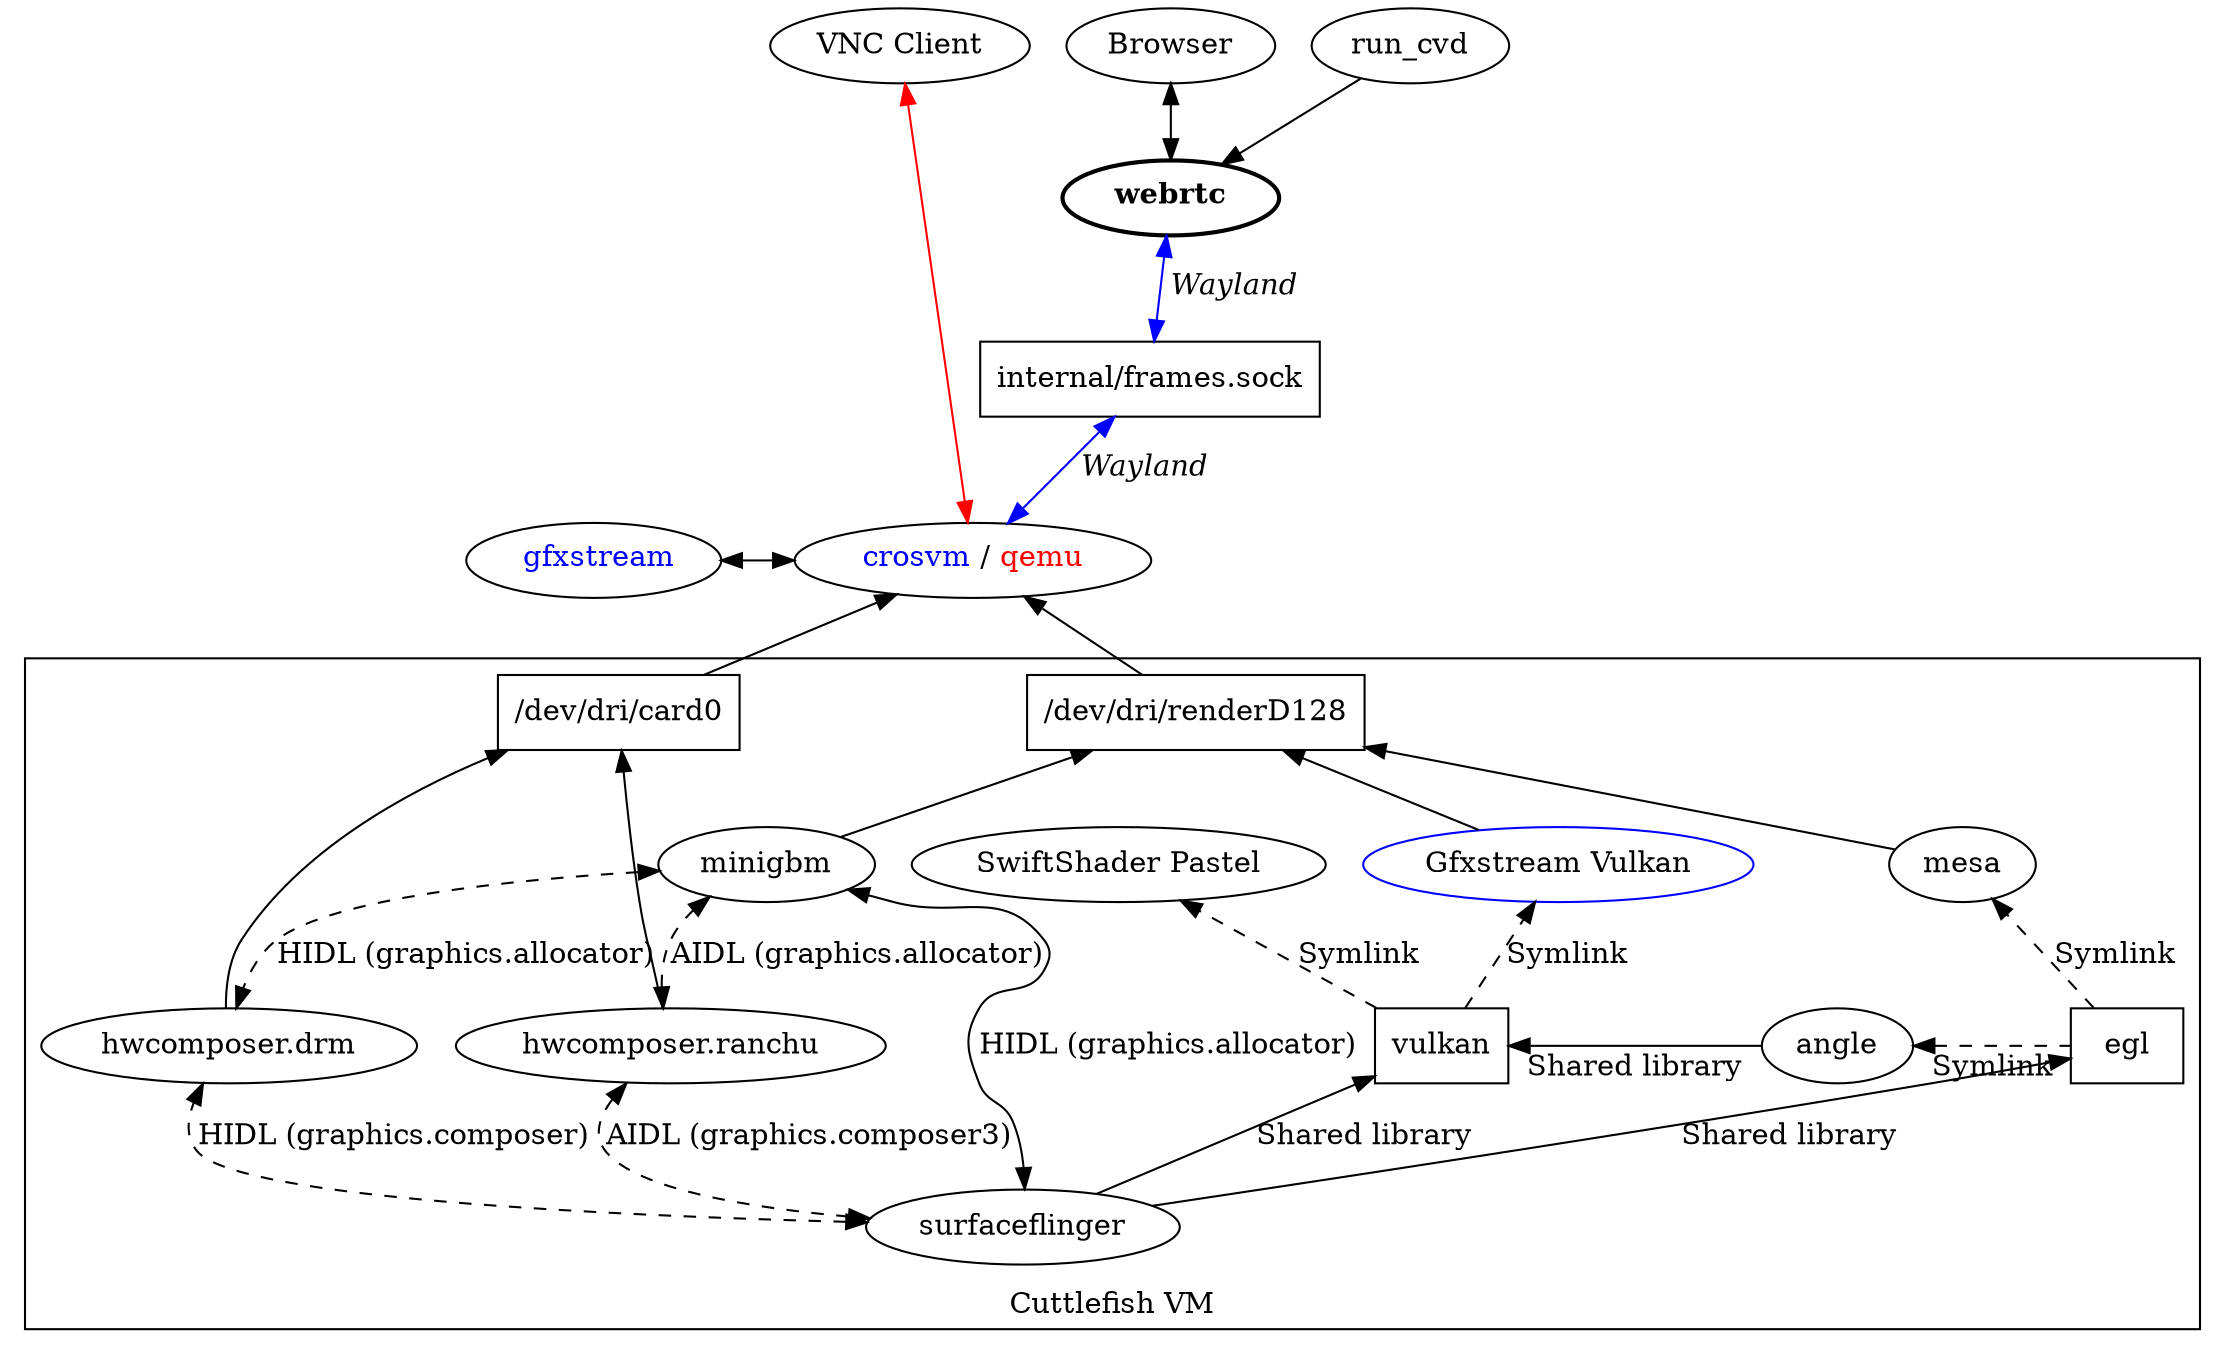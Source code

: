 digraph {
  rankdir = "BT"
  subgraph clients {
    rank = same;
    browser [label = "Browser"]
    vnc_client [label = "VNC Client"]
  }
  host_renderer [label = < <font color="blue">gfxstream</font>>]
  run_cvd
  wayland_socket [label = "internal/frames.sock", shape = "rectangle"]
  webrtc [label = < <b>webrtc</b> >, penwidth = 2]
  vmm [label = < <font color="blue">crosvm</font> / <font color="red">qemu</font> >]

  subgraph cluster_android {
    label = "Cuttlefish VM"
    subgraph devices {
      rank = same;
      drm_card [label = "/dev/dri/card0", shape = "rectangle"]
      drm_render [label = "/dev/dri/renderD128", shape = "rectangle"]
    }
    subgraph hals {
      rank = same;
      angle
      egl [shape = "rectangle"]
      hwcomposer_drm [label = "hwcomposer.drm"]
      hwcomposer_ranchu [label = "hwcomposer.ranchu"]
      vulkan [shape = "rectangle"]
    }
    minigbm
    mesa
    swiftshader [label = "SwiftShader Pastel"]
    surfaceflinger
    vulkan_ranchu [color = "blue", label = "Gfxstream Vulkan"]
  }

  webrtc -> browser [dir = both]
  vmm -> vnc_client [dir = both, color = "red"]

  webrtc -> run_cvd [dir = back]

  wayland_socket -> webrtc [dir = both, color = "blue", label = < <I>Wayland</I> >]
  vmm -> wayland_socket [dir = both, color = "blue", label = < <I>Wayland</I> >]

  { rank = same; host_renderer -> vmm [dir = both] }

  drm_render -> vmm
  drm_card -> vmm

  minigbm -> drm_render
  mesa -> drm_render
  vulkan_ranchu -> drm_render
  hwcomposer_drm -> drm_card
  hwcomposer_ranchu -> drm_card

  minigbm -> hwcomposer_drm [dir = both, label = "HIDL (graphics.allocator)", style = "dashed"]
  hwcomposer_ranchu -> minigbm [dir = both, label = "AIDL (graphics.allocator)", style = "dashed"]
  angle -> egl [dir = "back", label = "Symlink", style = "dashed"]
  egl -> mesa [label = "Symlink", style = "dashed"]
  vulkan -> angle [dir = "back", label = "Shared library"]
  vulkan-> swiftshader  [label = "Symlink", style = "dashed"]
  vulkan -> vulkan_ranchu [label = "Symlink", style = "dashed"]

  surfaceflinger -> egl [label = "Shared library"]
  surfaceflinger -> hwcomposer_ranchu [dir = both, label = "AIDL (graphics.composer3)", style = "dashed"]
  surfaceflinger -> hwcomposer_drm [dir = both, label = "HIDL (graphics.composer)", style = "dashed"]
  surfaceflinger -> vulkan [label = "Shared library"]
  surfaceflinger -> minigbm [dir = both, label = "HIDL (graphics.allocator)"]
}
